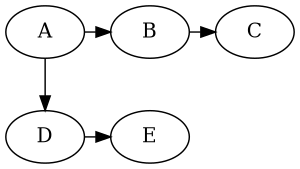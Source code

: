 digraph G {
  size = "2,2";

  { rank = same; A B C }
  { rank = same; D E }

  A -> B;
  A -> D;
  B -> C;
  D -> E;

}